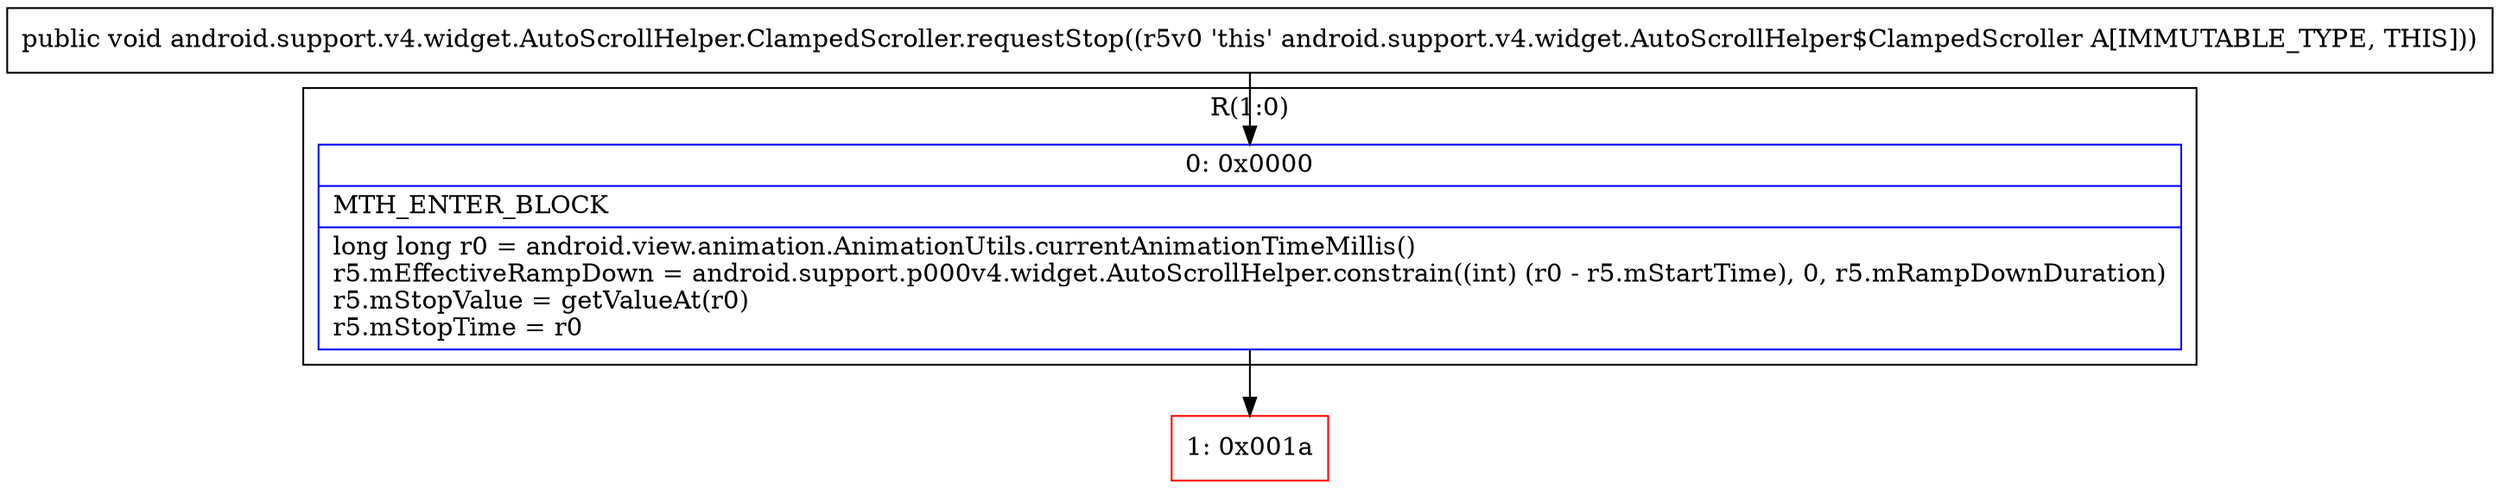 digraph "CFG forandroid.support.v4.widget.AutoScrollHelper.ClampedScroller.requestStop()V" {
subgraph cluster_Region_754118930 {
label = "R(1:0)";
node [shape=record,color=blue];
Node_0 [shape=record,label="{0\:\ 0x0000|MTH_ENTER_BLOCK\l|long long r0 = android.view.animation.AnimationUtils.currentAnimationTimeMillis()\lr5.mEffectiveRampDown = android.support.p000v4.widget.AutoScrollHelper.constrain((int) (r0 \- r5.mStartTime), 0, r5.mRampDownDuration)\lr5.mStopValue = getValueAt(r0)\lr5.mStopTime = r0\l}"];
}
Node_1 [shape=record,color=red,label="{1\:\ 0x001a}"];
MethodNode[shape=record,label="{public void android.support.v4.widget.AutoScrollHelper.ClampedScroller.requestStop((r5v0 'this' android.support.v4.widget.AutoScrollHelper$ClampedScroller A[IMMUTABLE_TYPE, THIS])) }"];
MethodNode -> Node_0;
Node_0 -> Node_1;
}

